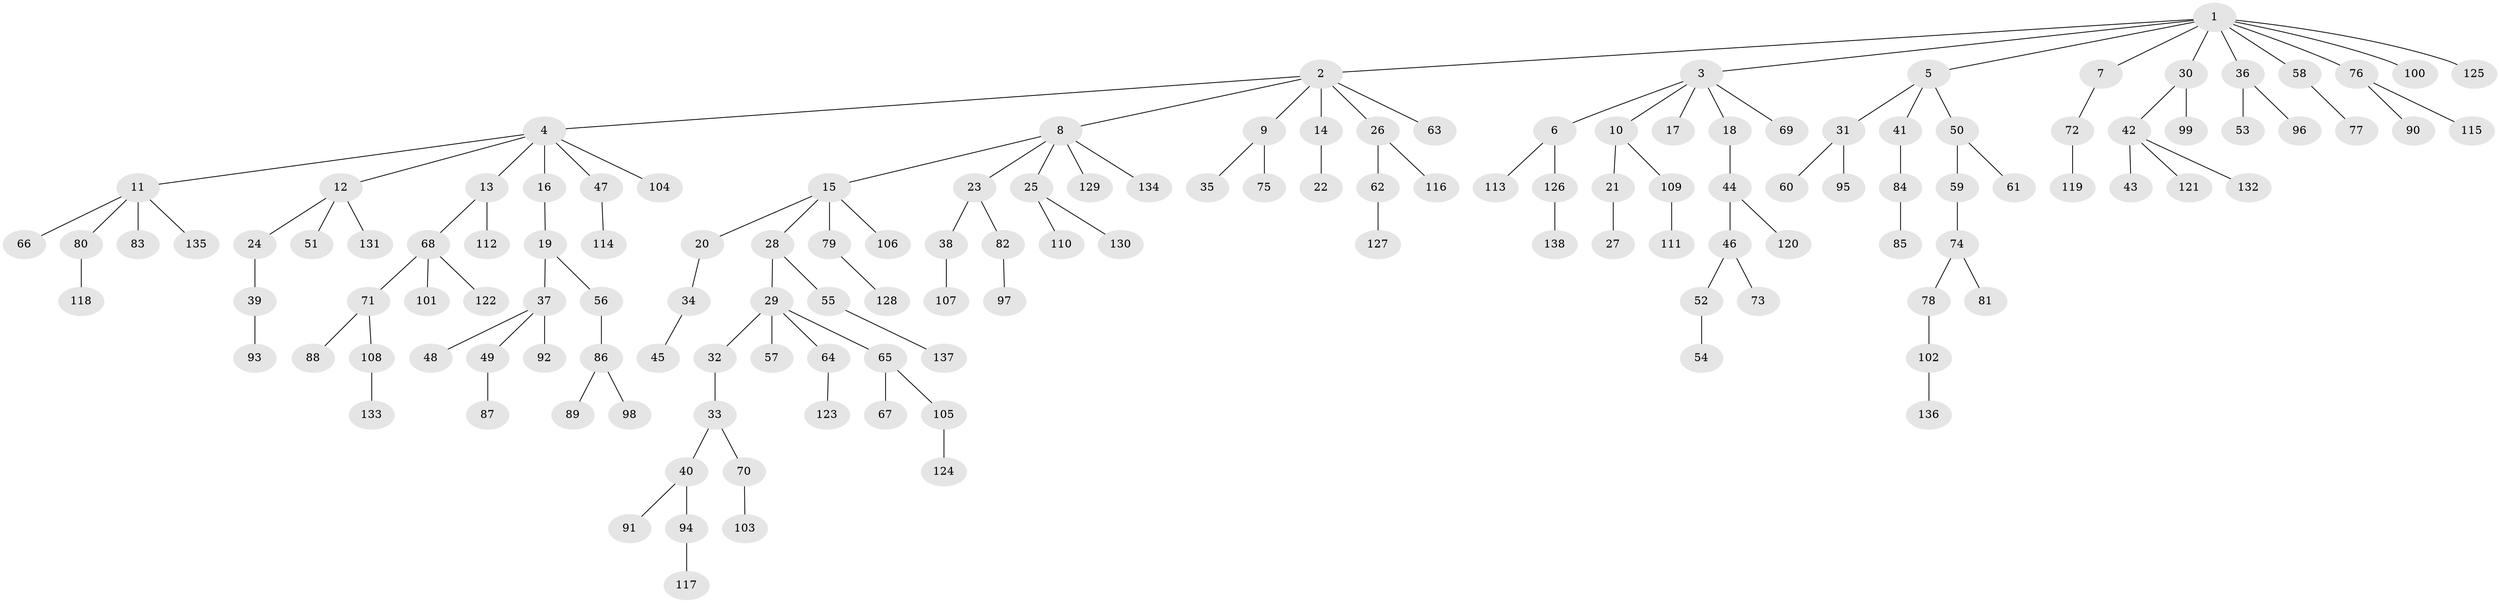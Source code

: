 // coarse degree distribution, {4: 0.07142857142857142, 2: 0.2619047619047619, 1: 0.5238095238095238, 3: 0.07142857142857142, 5: 0.047619047619047616, 7: 0.023809523809523808}
// Generated by graph-tools (version 1.1) at 2025/37/03/04/25 23:37:29]
// undirected, 138 vertices, 137 edges
graph export_dot {
  node [color=gray90,style=filled];
  1;
  2;
  3;
  4;
  5;
  6;
  7;
  8;
  9;
  10;
  11;
  12;
  13;
  14;
  15;
  16;
  17;
  18;
  19;
  20;
  21;
  22;
  23;
  24;
  25;
  26;
  27;
  28;
  29;
  30;
  31;
  32;
  33;
  34;
  35;
  36;
  37;
  38;
  39;
  40;
  41;
  42;
  43;
  44;
  45;
  46;
  47;
  48;
  49;
  50;
  51;
  52;
  53;
  54;
  55;
  56;
  57;
  58;
  59;
  60;
  61;
  62;
  63;
  64;
  65;
  66;
  67;
  68;
  69;
  70;
  71;
  72;
  73;
  74;
  75;
  76;
  77;
  78;
  79;
  80;
  81;
  82;
  83;
  84;
  85;
  86;
  87;
  88;
  89;
  90;
  91;
  92;
  93;
  94;
  95;
  96;
  97;
  98;
  99;
  100;
  101;
  102;
  103;
  104;
  105;
  106;
  107;
  108;
  109;
  110;
  111;
  112;
  113;
  114;
  115;
  116;
  117;
  118;
  119;
  120;
  121;
  122;
  123;
  124;
  125;
  126;
  127;
  128;
  129;
  130;
  131;
  132;
  133;
  134;
  135;
  136;
  137;
  138;
  1 -- 2;
  1 -- 3;
  1 -- 5;
  1 -- 7;
  1 -- 30;
  1 -- 36;
  1 -- 58;
  1 -- 76;
  1 -- 100;
  1 -- 125;
  2 -- 4;
  2 -- 8;
  2 -- 9;
  2 -- 14;
  2 -- 26;
  2 -- 63;
  3 -- 6;
  3 -- 10;
  3 -- 17;
  3 -- 18;
  3 -- 69;
  4 -- 11;
  4 -- 12;
  4 -- 13;
  4 -- 16;
  4 -- 47;
  4 -- 104;
  5 -- 31;
  5 -- 41;
  5 -- 50;
  6 -- 113;
  6 -- 126;
  7 -- 72;
  8 -- 15;
  8 -- 23;
  8 -- 25;
  8 -- 129;
  8 -- 134;
  9 -- 35;
  9 -- 75;
  10 -- 21;
  10 -- 109;
  11 -- 66;
  11 -- 80;
  11 -- 83;
  11 -- 135;
  12 -- 24;
  12 -- 51;
  12 -- 131;
  13 -- 68;
  13 -- 112;
  14 -- 22;
  15 -- 20;
  15 -- 28;
  15 -- 79;
  15 -- 106;
  16 -- 19;
  18 -- 44;
  19 -- 37;
  19 -- 56;
  20 -- 34;
  21 -- 27;
  23 -- 38;
  23 -- 82;
  24 -- 39;
  25 -- 110;
  25 -- 130;
  26 -- 62;
  26 -- 116;
  28 -- 29;
  28 -- 55;
  29 -- 32;
  29 -- 57;
  29 -- 64;
  29 -- 65;
  30 -- 42;
  30 -- 99;
  31 -- 60;
  31 -- 95;
  32 -- 33;
  33 -- 40;
  33 -- 70;
  34 -- 45;
  36 -- 53;
  36 -- 96;
  37 -- 48;
  37 -- 49;
  37 -- 92;
  38 -- 107;
  39 -- 93;
  40 -- 91;
  40 -- 94;
  41 -- 84;
  42 -- 43;
  42 -- 121;
  42 -- 132;
  44 -- 46;
  44 -- 120;
  46 -- 52;
  46 -- 73;
  47 -- 114;
  49 -- 87;
  50 -- 59;
  50 -- 61;
  52 -- 54;
  55 -- 137;
  56 -- 86;
  58 -- 77;
  59 -- 74;
  62 -- 127;
  64 -- 123;
  65 -- 67;
  65 -- 105;
  68 -- 71;
  68 -- 101;
  68 -- 122;
  70 -- 103;
  71 -- 88;
  71 -- 108;
  72 -- 119;
  74 -- 78;
  74 -- 81;
  76 -- 90;
  76 -- 115;
  78 -- 102;
  79 -- 128;
  80 -- 118;
  82 -- 97;
  84 -- 85;
  86 -- 89;
  86 -- 98;
  94 -- 117;
  102 -- 136;
  105 -- 124;
  108 -- 133;
  109 -- 111;
  126 -- 138;
}
